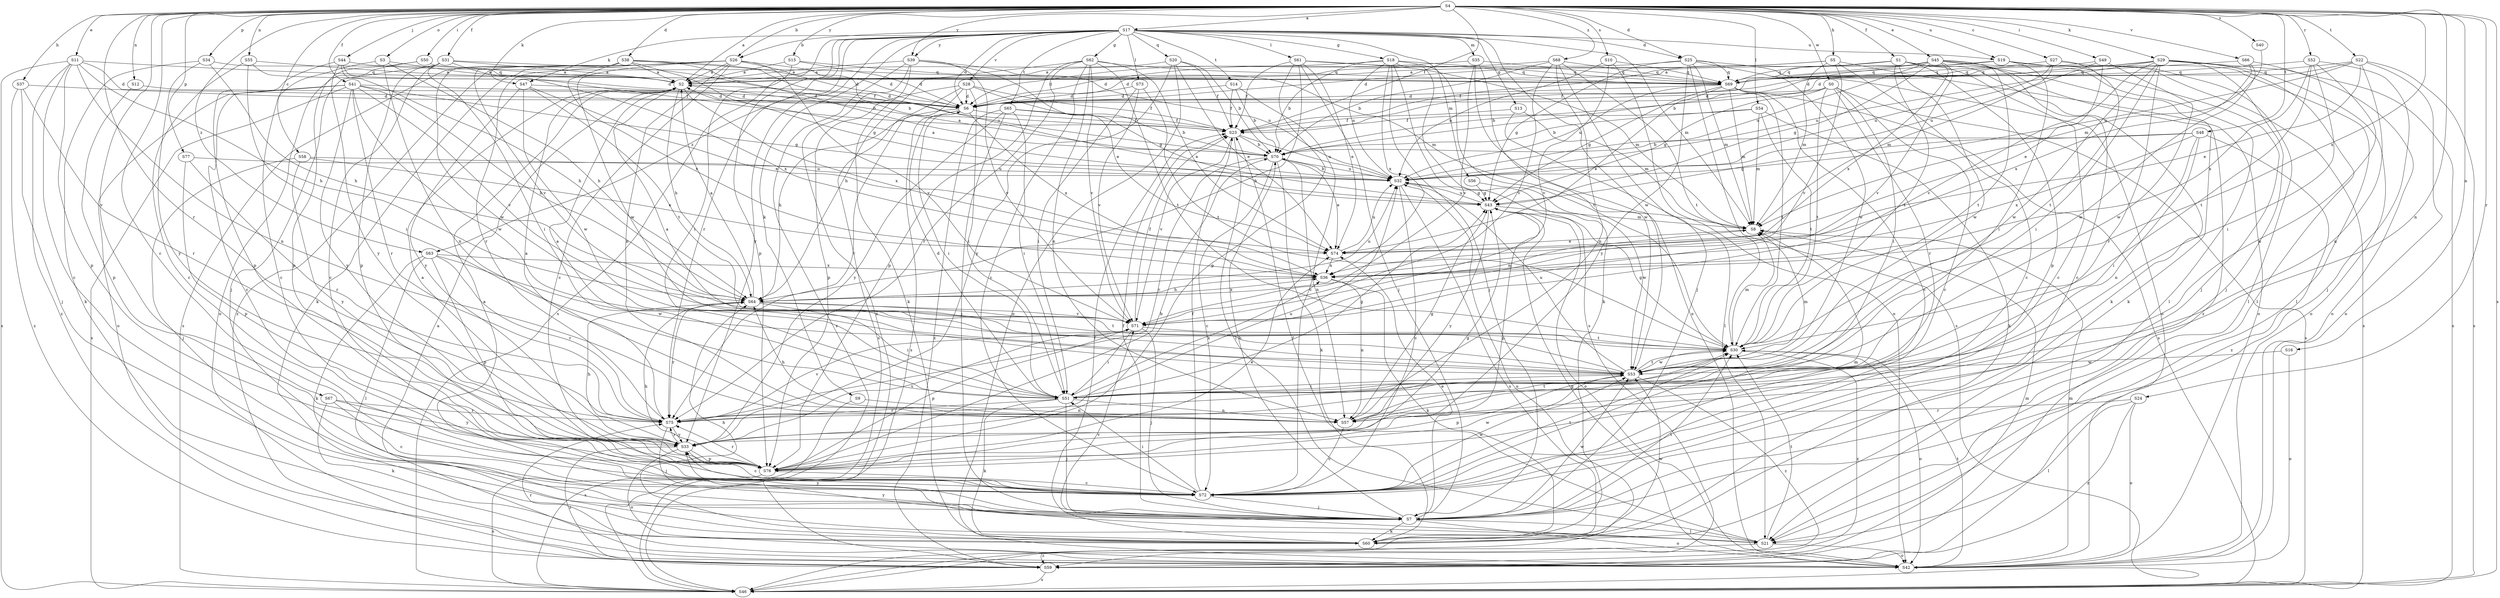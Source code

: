 strict digraph  {
S4;
S17;
S2;
S26;
S70;
S58;
S27;
S72;
S38;
S25;
S6;
S11;
S45;
S74;
S31;
S1;
S41;
S23;
S13;
S62;
S18;
S43;
S5;
S37;
S64;
S49;
S50;
S51;
S44;
S7;
S29;
S47;
S9;
S60;
S54;
S61;
S73;
S21;
S56;
S35;
S8;
S12;
S55;
S16;
S57;
S3;
S42;
S34;
S77;
S76;
S20;
S69;
S24;
S52;
S75;
S10;
S40;
S46;
S22;
S48;
S65;
S14;
S30;
S19;
S32;
S67;
S66;
S28;
S71;
S0;
S53;
S36;
S15;
S39;
S33;
S68;
S63;
S59;
S4 -> S17  [label=a];
S4 -> S2  [label=a];
S4 -> S26  [label=b];
S4 -> S58  [label=c];
S4 -> S27  [label=c];
S4 -> S72  [label=c];
S4 -> S38  [label=d];
S4 -> S25  [label=d];
S4 -> S11  [label=e];
S4 -> S45  [label=e];
S4 -> S31  [label=f];
S4 -> S1  [label=f];
S4 -> S41  [label=f];
S4 -> S23  [label=f];
S4 -> S5  [label=h];
S4 -> S37  [label=h];
S4 -> S49  [label=i];
S4 -> S50  [label=i];
S4 -> S44  [label=j];
S4 -> S29  [label=k];
S4 -> S47  [label=k];
S4 -> S54  [label=l];
S4 -> S12  [label=n];
S4 -> S55  [label=n];
S4 -> S16  [label=n];
S4 -> S57  [label=n];
S4 -> S3  [label=o];
S4 -> S34  [label=p];
S4 -> S77  [label=p];
S4 -> S24  [label=r];
S4 -> S52  [label=r];
S4 -> S75  [label=r];
S4 -> S10  [label=s];
S4 -> S40  [label=s];
S4 -> S46  [label=s];
S4 -> S22  [label=t];
S4 -> S48  [label=t];
S4 -> S19  [label=u];
S4 -> S67  [label=v];
S4 -> S66  [label=v];
S4 -> S0  [label=w];
S4 -> S36  [label=x];
S4 -> S15  [label=y];
S4 -> S39  [label=y];
S4 -> S68  [label=z];
S4 -> S63  [label=z];
S17 -> S26  [label=b];
S17 -> S25  [label=d];
S17 -> S6  [label=d];
S17 -> S13  [label=g];
S17 -> S62  [label=g];
S17 -> S18  [label=g];
S17 -> S47  [label=k];
S17 -> S9  [label=k];
S17 -> S61  [label=l];
S17 -> S73  [label=l];
S17 -> S56  [label=m];
S17 -> S35  [label=m];
S17 -> S8  [label=m];
S17 -> S76  [label=p];
S17 -> S20  [label=q];
S17 -> S75  [label=r];
S17 -> S46  [label=s];
S17 -> S65  [label=t];
S17 -> S14  [label=t];
S17 -> S19  [label=u];
S17 -> S28  [label=v];
S17 -> S53  [label=w];
S17 -> S39  [label=y];
S17 -> S33  [label=y];
S17 -> S63  [label=z];
S2 -> S6  [label=d];
S2 -> S64  [label=h];
S2 -> S36  [label=x];
S26 -> S2  [label=a];
S26 -> S72  [label=c];
S26 -> S6  [label=d];
S26 -> S60  [label=k];
S26 -> S57  [label=n];
S26 -> S75  [label=r];
S26 -> S32  [label=u];
S26 -> S71  [label=v];
S26 -> S53  [label=w];
S26 -> S59  [label=z];
S70 -> S2  [label=a];
S70 -> S72  [label=c];
S70 -> S74  [label=e];
S70 -> S60  [label=k];
S70 -> S57  [label=n];
S70 -> S75  [label=r];
S70 -> S32  [label=u];
S58 -> S74  [label=e];
S58 -> S7  [label=j];
S58 -> S32  [label=u];
S58 -> S33  [label=y];
S27 -> S21  [label=l];
S27 -> S8  [label=m];
S27 -> S69  [label=q];
S27 -> S30  [label=t];
S27 -> S32  [label=u];
S72 -> S23  [label=f];
S72 -> S51  [label=i];
S72 -> S7  [label=j];
S72 -> S8  [label=m];
S72 -> S30  [label=t];
S72 -> S53  [label=w];
S38 -> S2  [label=a];
S38 -> S70  [label=b];
S38 -> S6  [label=d];
S38 -> S23  [label=f];
S38 -> S43  [label=g];
S38 -> S46  [label=s];
S38 -> S71  [label=v];
S38 -> S53  [label=w];
S38 -> S36  [label=x];
S25 -> S6  [label=d];
S25 -> S43  [label=g];
S25 -> S8  [label=m];
S25 -> S42  [label=o];
S25 -> S69  [label=q];
S25 -> S46  [label=s];
S25 -> S53  [label=w];
S25 -> S33  [label=y];
S6 -> S23  [label=f];
S6 -> S64  [label=h];
S6 -> S51  [label=i];
S6 -> S46  [label=s];
S6 -> S36  [label=x];
S11 -> S72  [label=c];
S11 -> S6  [label=d];
S11 -> S64  [label=h];
S11 -> S57  [label=n];
S11 -> S76  [label=p];
S11 -> S69  [label=q];
S11 -> S46  [label=s];
S11 -> S59  [label=z];
S45 -> S70  [label=b];
S45 -> S72  [label=c];
S45 -> S23  [label=f];
S45 -> S43  [label=g];
S45 -> S60  [label=k];
S45 -> S21  [label=l];
S45 -> S69  [label=q];
S45 -> S30  [label=t];
S45 -> S32  [label=u];
S45 -> S71  [label=v];
S45 -> S36  [label=x];
S74 -> S32  [label=u];
S74 -> S36  [label=x];
S31 -> S2  [label=a];
S31 -> S70  [label=b];
S31 -> S72  [label=c];
S31 -> S51  [label=i];
S31 -> S7  [label=j];
S31 -> S76  [label=p];
S31 -> S36  [label=x];
S1 -> S72  [label=c];
S1 -> S23  [label=f];
S1 -> S60  [label=k];
S1 -> S76  [label=p];
S1 -> S69  [label=q];
S1 -> S30  [label=t];
S1 -> S53  [label=w];
S1 -> S59  [label=z];
S41 -> S72  [label=c];
S41 -> S6  [label=d];
S41 -> S43  [label=g];
S41 -> S64  [label=h];
S41 -> S42  [label=o];
S41 -> S75  [label=r];
S41 -> S46  [label=s];
S41 -> S71  [label=v];
S41 -> S53  [label=w];
S41 -> S33  [label=y];
S23 -> S70  [label=b];
S23 -> S21  [label=l];
S23 -> S32  [label=u];
S23 -> S71  [label=v];
S13 -> S23  [label=f];
S13 -> S21  [label=l];
S13 -> S8  [label=m];
S62 -> S72  [label=c];
S62 -> S74  [label=e];
S62 -> S64  [label=h];
S62 -> S57  [label=n];
S62 -> S76  [label=p];
S62 -> S69  [label=q];
S62 -> S75  [label=r];
S62 -> S30  [label=t];
S62 -> S71  [label=v];
S18 -> S2  [label=a];
S18 -> S70  [label=b];
S18 -> S7  [label=j];
S18 -> S60  [label=k];
S18 -> S69  [label=q];
S18 -> S46  [label=s];
S18 -> S30  [label=t];
S18 -> S32  [label=u];
S18 -> S36  [label=x];
S43 -> S8  [label=m];
S43 -> S42  [label=o];
S43 -> S76  [label=p];
S43 -> S32  [label=u];
S43 -> S33  [label=y];
S5 -> S2  [label=a];
S5 -> S72  [label=c];
S5 -> S6  [label=d];
S5 -> S8  [label=m];
S5 -> S42  [label=o];
S5 -> S71  [label=v];
S37 -> S6  [label=d];
S37 -> S7  [label=j];
S37 -> S75  [label=r];
S37 -> S59  [label=z];
S64 -> S2  [label=a];
S64 -> S51  [label=i];
S64 -> S8  [label=m];
S64 -> S75  [label=r];
S64 -> S30  [label=t];
S64 -> S32  [label=u];
S64 -> S71  [label=v];
S64 -> S36  [label=x];
S49 -> S74  [label=e];
S49 -> S69  [label=q];
S49 -> S32  [label=u];
S49 -> S53  [label=w];
S50 -> S2  [label=a];
S50 -> S42  [label=o];
S50 -> S76  [label=p];
S51 -> S2  [label=a];
S51 -> S6  [label=d];
S51 -> S43  [label=g];
S51 -> S7  [label=j];
S51 -> S60  [label=k];
S51 -> S57  [label=n];
S51 -> S75  [label=r];
S51 -> S36  [label=x];
S44 -> S23  [label=f];
S44 -> S64  [label=h];
S44 -> S76  [label=p];
S44 -> S69  [label=q];
S44 -> S33  [label=y];
S7 -> S2  [label=a];
S7 -> S70  [label=b];
S7 -> S74  [label=e];
S7 -> S23  [label=f];
S7 -> S60  [label=k];
S7 -> S21  [label=l];
S7 -> S42  [label=o];
S7 -> S30  [label=t];
S7 -> S53  [label=w];
S7 -> S33  [label=y];
S29 -> S6  [label=d];
S29 -> S51  [label=i];
S29 -> S7  [label=j];
S29 -> S21  [label=l];
S29 -> S42  [label=o];
S29 -> S69  [label=q];
S29 -> S75  [label=r];
S29 -> S46  [label=s];
S29 -> S32  [label=u];
S29 -> S71  [label=v];
S29 -> S53  [label=w];
S47 -> S6  [label=d];
S47 -> S74  [label=e];
S47 -> S30  [label=t];
S47 -> S53  [label=w];
S47 -> S33  [label=y];
S9 -> S57  [label=n];
S9 -> S46  [label=s];
S60 -> S23  [label=f];
S60 -> S64  [label=h];
S60 -> S53  [label=w];
S54 -> S70  [label=b];
S54 -> S23  [label=f];
S54 -> S60  [label=k];
S54 -> S8  [label=m];
S54 -> S30  [label=t];
S61 -> S74  [label=e];
S61 -> S23  [label=f];
S61 -> S64  [label=h];
S61 -> S7  [label=j];
S61 -> S8  [label=m];
S61 -> S76  [label=p];
S61 -> S69  [label=q];
S73 -> S6  [label=d];
S73 -> S51  [label=i];
S73 -> S30  [label=t];
S73 -> S71  [label=v];
S21 -> S23  [label=f];
S21 -> S42  [label=o];
S21 -> S30  [label=t];
S21 -> S71  [label=v];
S21 -> S33  [label=y];
S21 -> S59  [label=z];
S56 -> S43  [label=g];
S56 -> S53  [label=w];
S35 -> S6  [label=d];
S35 -> S42  [label=o];
S35 -> S69  [label=q];
S35 -> S71  [label=v];
S35 -> S53  [label=w];
S8 -> S74  [label=e];
S12 -> S6  [label=d];
S12 -> S76  [label=p];
S55 -> S2  [label=a];
S55 -> S72  [label=c];
S55 -> S6  [label=d];
S55 -> S51  [label=i];
S16 -> S42  [label=o];
S16 -> S53  [label=w];
S57 -> S72  [label=c];
S57 -> S43  [label=g];
S57 -> S64  [label=h];
S57 -> S30  [label=t];
S3 -> S2  [label=a];
S3 -> S72  [label=c];
S3 -> S64  [label=h];
S3 -> S57  [label=n];
S42 -> S2  [label=a];
S42 -> S43  [label=g];
S42 -> S8  [label=m];
S42 -> S75  [label=r];
S42 -> S30  [label=t];
S34 -> S64  [label=h];
S34 -> S60  [label=k];
S34 -> S69  [label=q];
S34 -> S33  [label=y];
S77 -> S76  [label=p];
S77 -> S75  [label=r];
S77 -> S32  [label=u];
S76 -> S2  [label=a];
S76 -> S70  [label=b];
S76 -> S72  [label=c];
S76 -> S74  [label=e];
S76 -> S43  [label=g];
S76 -> S64  [label=h];
S76 -> S75  [label=r];
S76 -> S46  [label=s];
S76 -> S53  [label=w];
S20 -> S2  [label=a];
S20 -> S70  [label=b];
S20 -> S74  [label=e];
S20 -> S23  [label=f];
S20 -> S42  [label=o];
S20 -> S33  [label=y];
S69 -> S72  [label=c];
S69 -> S6  [label=d];
S69 -> S74  [label=e];
S69 -> S43  [label=g];
S69 -> S8  [label=m];
S69 -> S46  [label=s];
S69 -> S30  [label=t];
S69 -> S32  [label=u];
S24 -> S21  [label=l];
S24 -> S42  [label=o];
S24 -> S75  [label=r];
S24 -> S59  [label=z];
S52 -> S51  [label=i];
S52 -> S7  [label=j];
S52 -> S57  [label=n];
S52 -> S69  [label=q];
S52 -> S30  [label=t];
S52 -> S36  [label=x];
S75 -> S2  [label=a];
S75 -> S7  [label=j];
S75 -> S71  [label=v];
S75 -> S33  [label=y];
S10 -> S42  [label=o];
S10 -> S69  [label=q];
S10 -> S32  [label=u];
S10 -> S71  [label=v];
S40 -> S8  [label=m];
S46 -> S32  [label=u];
S22 -> S6  [label=d];
S22 -> S74  [label=e];
S22 -> S57  [label=n];
S22 -> S42  [label=o];
S22 -> S69  [label=q];
S22 -> S46  [label=s];
S22 -> S32  [label=u];
S48 -> S70  [label=b];
S48 -> S43  [label=g];
S48 -> S51  [label=i];
S48 -> S57  [label=n];
S48 -> S36  [label=x];
S48 -> S59  [label=z];
S65 -> S70  [label=b];
S65 -> S23  [label=f];
S65 -> S51  [label=i];
S65 -> S7  [label=j];
S65 -> S33  [label=y];
S65 -> S59  [label=z];
S14 -> S70  [label=b];
S14 -> S72  [label=c];
S14 -> S6  [label=d];
S14 -> S23  [label=f];
S30 -> S43  [label=g];
S30 -> S8  [label=m];
S30 -> S42  [label=o];
S30 -> S53  [label=w];
S30 -> S59  [label=z];
S19 -> S2  [label=a];
S19 -> S51  [label=i];
S19 -> S7  [label=j];
S19 -> S21  [label=l];
S19 -> S69  [label=q];
S19 -> S46  [label=s];
S32 -> S2  [label=a];
S32 -> S70  [label=b];
S32 -> S72  [label=c];
S32 -> S43  [label=g];
S32 -> S46  [label=s];
S67 -> S72  [label=c];
S67 -> S60  [label=k];
S67 -> S75  [label=r];
S67 -> S33  [label=y];
S66 -> S42  [label=o];
S66 -> S69  [label=q];
S66 -> S53  [label=w];
S66 -> S36  [label=x];
S28 -> S6  [label=d];
S28 -> S23  [label=f];
S28 -> S43  [label=g];
S28 -> S51  [label=i];
S28 -> S76  [label=p];
S28 -> S75  [label=r];
S28 -> S46  [label=s];
S71 -> S23  [label=f];
S71 -> S51  [label=i];
S71 -> S7  [label=j];
S71 -> S76  [label=p];
S71 -> S30  [label=t];
S0 -> S70  [label=b];
S0 -> S72  [label=c];
S0 -> S6  [label=d];
S0 -> S43  [label=g];
S0 -> S51  [label=i];
S0 -> S75  [label=r];
S0 -> S46  [label=s];
S0 -> S30  [label=t];
S53 -> S2  [label=a];
S53 -> S51  [label=i];
S53 -> S8  [label=m];
S53 -> S76  [label=p];
S53 -> S30  [label=t];
S53 -> S32  [label=u];
S53 -> S59  [label=z];
S36 -> S64  [label=h];
S36 -> S60  [label=k];
S36 -> S57  [label=n];
S15 -> S2  [label=a];
S15 -> S6  [label=d];
S15 -> S51  [label=i];
S15 -> S32  [label=u];
S39 -> S2  [label=a];
S39 -> S74  [label=e];
S39 -> S60  [label=k];
S39 -> S8  [label=m];
S39 -> S46  [label=s];
S39 -> S71  [label=v];
S39 -> S59  [label=z];
S33 -> S72  [label=c];
S33 -> S64  [label=h];
S33 -> S42  [label=o];
S33 -> S76  [label=p];
S33 -> S75  [label=r];
S33 -> S32  [label=u];
S33 -> S71  [label=v];
S33 -> S59  [label=z];
S68 -> S70  [label=b];
S68 -> S6  [label=d];
S68 -> S7  [label=j];
S68 -> S57  [label=n];
S68 -> S69  [label=q];
S68 -> S30  [label=t];
S68 -> S71  [label=v];
S63 -> S60  [label=k];
S63 -> S21  [label=l];
S63 -> S76  [label=p];
S63 -> S75  [label=r];
S63 -> S53  [label=w];
S63 -> S36  [label=x];
S59 -> S8  [label=m];
S59 -> S46  [label=s];
}
